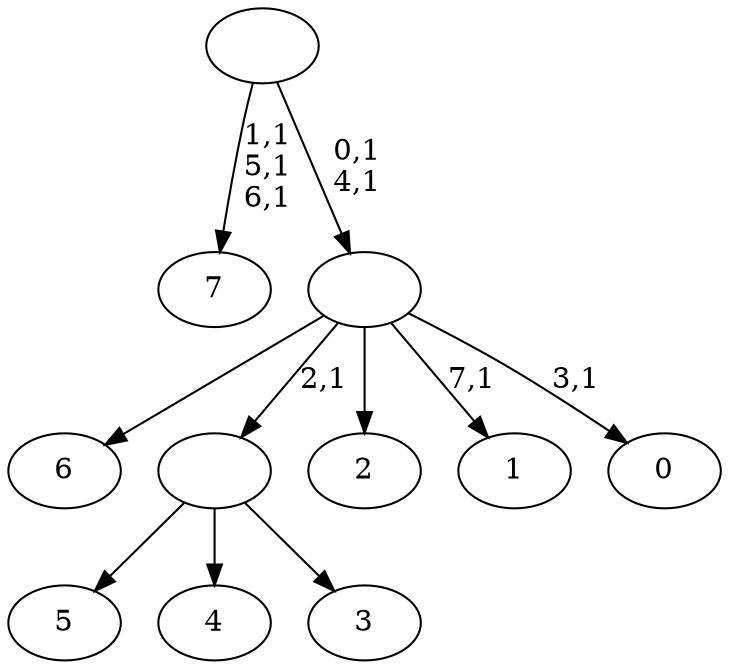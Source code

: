 digraph T {
	16 [label="7"]
	12 [label="6"]
	11 [label="5"]
	10 [label="4"]
	9 [label="3"]
	8 [label=""]
	7 [label="2"]
	6 [label="1"]
	4 [label="0"]
	2 [label=""]
	0 [label=""]
	8 -> 11 [label=""]
	8 -> 10 [label=""]
	8 -> 9 [label=""]
	2 -> 4 [label="3,1"]
	2 -> 6 [label="7,1"]
	2 -> 12 [label=""]
	2 -> 8 [label="2,1"]
	2 -> 7 [label=""]
	0 -> 2 [label="0,1\n4,1"]
	0 -> 16 [label="1,1\n5,1\n6,1"]
}
